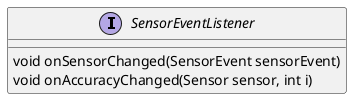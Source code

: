 @startuml

interface SensorEventListener{
 void onSensorChanged(SensorEvent sensorEvent)
 void onAccuracyChanged(Sensor sensor, int i)
}

@enduml